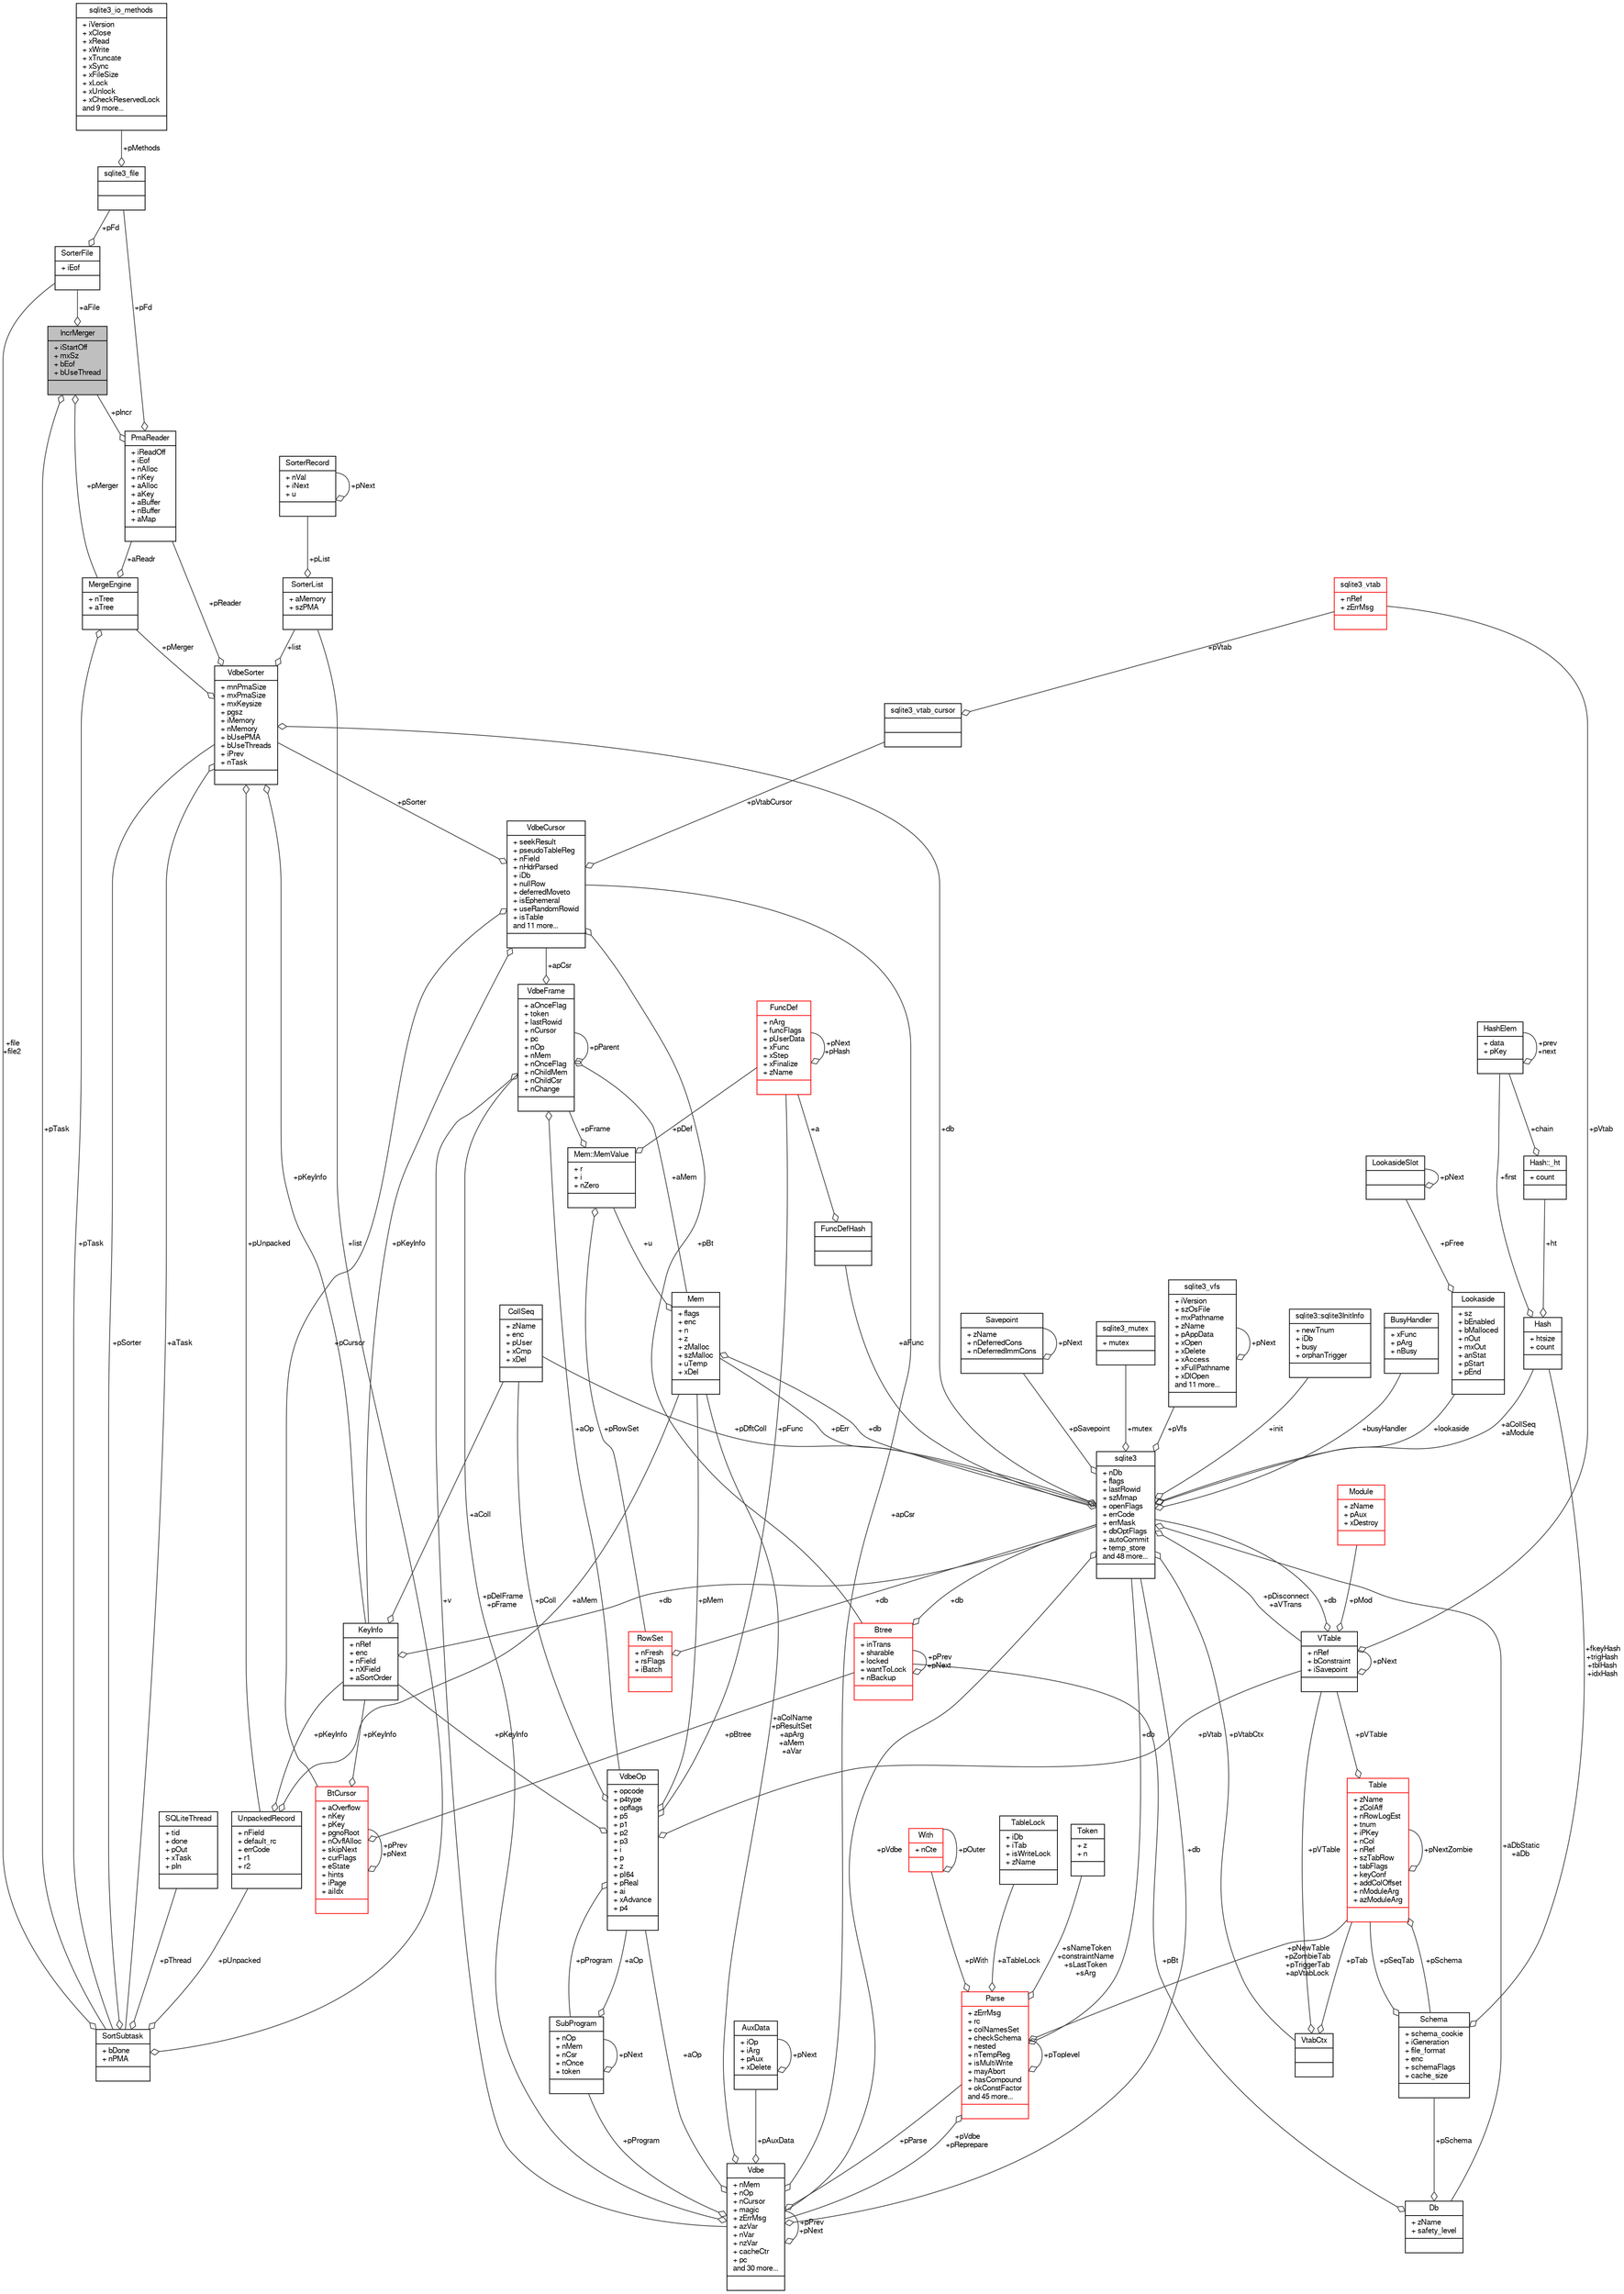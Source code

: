 digraph "IncrMerger"
{
  edge [fontname="FreeSans",fontsize="10",labelfontname="FreeSans",labelfontsize="10"];
  node [fontname="FreeSans",fontsize="10",shape=record];
  Node1 [label="{IncrMerger\n|+ iStartOff\l+ mxSz\l+ bEof\l+ bUseThread\l|}",height=0.2,width=0.4,color="black", fillcolor="grey75", style="filled", fontcolor="black"];
  Node2 -> Node1 [color="grey25",fontsize="10",style="solid",label=" +pMerger" ,arrowhead="odiamond",fontname="FreeSans"];
  Node2 [label="{MergeEngine\n|+ nTree\l+ aTree\l|}",height=0.2,width=0.4,color="black", fillcolor="white", style="filled",URL="$structMergeEngine.html"];
  Node3 -> Node2 [color="grey25",fontsize="10",style="solid",label=" +aReadr" ,arrowhead="odiamond",fontname="FreeSans"];
  Node3 [label="{PmaReader\n|+ iReadOff\l+ iEof\l+ nAlloc\l+ nKey\l+ aAlloc\l+ aKey\l+ aBuffer\l+ nBuffer\l+ aMap\l|}",height=0.2,width=0.4,color="black", fillcolor="white", style="filled",URL="$structPmaReader.html"];
  Node4 -> Node3 [color="grey25",fontsize="10",style="solid",label=" +pFd" ,arrowhead="odiamond",fontname="FreeSans"];
  Node4 [label="{sqlite3_file\n||}",height=0.2,width=0.4,color="black", fillcolor="white", style="filled",URL="$structsqlite3__file.html"];
  Node5 -> Node4 [color="grey25",fontsize="10",style="solid",label=" +pMethods" ,arrowhead="odiamond",fontname="FreeSans"];
  Node5 [label="{sqlite3_io_methods\n|+ iVersion\l+ xClose\l+ xRead\l+ xWrite\l+ xTruncate\l+ xSync\l+ xFileSize\l+ xLock\l+ xUnlock\l+ xCheckReservedLock\land 9 more...\l|}",height=0.2,width=0.4,color="black", fillcolor="white", style="filled",URL="$structsqlite3__io__methods.html"];
  Node1 -> Node3 [color="grey25",fontsize="10",style="solid",label=" +pIncr" ,arrowhead="odiamond",fontname="FreeSans"];
  Node6 -> Node2 [color="grey25",fontsize="10",style="solid",label=" +pTask" ,arrowhead="odiamond",fontname="FreeSans"];
  Node6 [label="{SortSubtask\n|+ bDone\l+ nPMA\l|}",height=0.2,width=0.4,color="black", fillcolor="white", style="filled",URL="$structSortSubtask.html"];
  Node7 -> Node6 [color="grey25",fontsize="10",style="solid",label=" +list" ,arrowhead="odiamond",fontname="FreeSans"];
  Node7 [label="{SorterList\n|+ aMemory\l+ szPMA\l|}",height=0.2,width=0.4,color="black", fillcolor="white", style="filled",URL="$structSorterList.html"];
  Node8 -> Node7 [color="grey25",fontsize="10",style="solid",label=" +pList" ,arrowhead="odiamond",fontname="FreeSans"];
  Node8 [label="{SorterRecord\n|+ nVal\l+ iNext\l+ u\l|}",height=0.2,width=0.4,color="black", fillcolor="white", style="filled",URL="$structSorterRecord.html"];
  Node8 -> Node8 [color="grey25",fontsize="10",style="solid",label=" +pNext" ,arrowhead="odiamond",fontname="FreeSans"];
  Node9 -> Node6 [color="grey25",fontsize="10",style="solid",label=" +pSorter" ,arrowhead="odiamond",fontname="FreeSans"];
  Node9 [label="{VdbeSorter\n|+ mnPmaSize\l+ mxPmaSize\l+ mxKeysize\l+ pgsz\l+ iMemory\l+ nMemory\l+ bUsePMA\l+ bUseThreads\l+ iPrev\l+ nTask\l|}",height=0.2,width=0.4,color="black", fillcolor="white", style="filled",URL="$structVdbeSorter.html"];
  Node7 -> Node9 [color="grey25",fontsize="10",style="solid",label=" +list" ,arrowhead="odiamond",fontname="FreeSans"];
  Node10 -> Node9 [color="grey25",fontsize="10",style="solid",label=" +db" ,arrowhead="odiamond",fontname="FreeSans"];
  Node10 [label="{sqlite3\n|+ nDb\l+ flags\l+ lastRowid\l+ szMmap\l+ openFlags\l+ errCode\l+ errMask\l+ dbOptFlags\l+ autoCommit\l+ temp_store\land 48 more...\l|}",height=0.2,width=0.4,color="black", fillcolor="white", style="filled",URL="$structsqlite3.html"];
  Node11 -> Node10 [color="grey25",fontsize="10",style="solid",label=" +pErr" ,arrowhead="odiamond",fontname="FreeSans"];
  Node11 [label="{Mem\n|+ flags\l+ enc\l+ n\l+ z\l+ zMalloc\l+ szMalloc\l+ uTemp\l+ xDel\l|}",height=0.2,width=0.4,color="black", fillcolor="white", style="filled",URL="$structMem.html"];
  Node12 -> Node11 [color="grey25",fontsize="10",style="solid",label=" +u" ,arrowhead="odiamond",fontname="FreeSans"];
  Node12 [label="{Mem::MemValue\n|+ r\l+ i\l+ nZero\l|}",height=0.2,width=0.4,color="black", fillcolor="white", style="filled",URL="$unionMem_1_1MemValue.html"];
  Node13 -> Node12 [color="grey25",fontsize="10",style="solid",label=" +pFrame" ,arrowhead="odiamond",fontname="FreeSans"];
  Node13 [label="{VdbeFrame\n|+ aOnceFlag\l+ token\l+ lastRowid\l+ nCursor\l+ pc\l+ nOp\l+ nMem\l+ nOnceFlag\l+ nChildMem\l+ nChildCsr\l+ nChange\l|}",height=0.2,width=0.4,color="black", fillcolor="white", style="filled",URL="$structVdbeFrame.html"];
  Node11 -> Node13 [color="grey25",fontsize="10",style="solid",label=" +aMem" ,arrowhead="odiamond",fontname="FreeSans"];
  Node14 -> Node13 [color="grey25",fontsize="10",style="solid",label=" +v" ,arrowhead="odiamond",fontname="FreeSans"];
  Node14 [label="{Vdbe\n|+ nMem\l+ nOp\l+ nCursor\l+ magic\l+ zErrMsg\l+ azVar\l+ nVar\l+ nzVar\l+ cacheCtr\l+ pc\land 30 more...\l|}",height=0.2,width=0.4,color="black", fillcolor="white", style="filled",URL="$structVdbe.html"];
  Node14 -> Node14 [color="grey25",fontsize="10",style="solid",label=" +pPrev\n+pNext" ,arrowhead="odiamond",fontname="FreeSans"];
  Node11 -> Node14 [color="grey25",fontsize="10",style="solid",label=" +aColName\n+pResultSet\n+apArg\n+aMem\n+aVar" ,arrowhead="odiamond",fontname="FreeSans"];
  Node10 -> Node14 [color="grey25",fontsize="10",style="solid",label=" +db" ,arrowhead="odiamond",fontname="FreeSans"];
  Node13 -> Node14 [color="grey25",fontsize="10",style="solid",label=" +pDelFrame\n+pFrame" ,arrowhead="odiamond",fontname="FreeSans"];
  Node15 -> Node14 [color="grey25",fontsize="10",style="solid",label=" +pAuxData" ,arrowhead="odiamond",fontname="FreeSans"];
  Node15 [label="{AuxData\n|+ iOp\l+ iArg\l+ pAux\l+ xDelete\l|}",height=0.2,width=0.4,color="black", fillcolor="white", style="filled",URL="$structAuxData.html"];
  Node15 -> Node15 [color="grey25",fontsize="10",style="solid",label=" +pNext" ,arrowhead="odiamond",fontname="FreeSans"];
  Node16 -> Node14 [color="grey25",fontsize="10",style="solid",label=" +pProgram" ,arrowhead="odiamond",fontname="FreeSans"];
  Node16 [label="{SubProgram\n|+ nOp\l+ nMem\l+ nCsr\l+ nOnce\l+ token\l|}",height=0.2,width=0.4,color="black", fillcolor="white", style="filled",URL="$structSubProgram.html"];
  Node16 -> Node16 [color="grey25",fontsize="10",style="solid",label=" +pNext" ,arrowhead="odiamond",fontname="FreeSans"];
  Node17 -> Node16 [color="grey25",fontsize="10",style="solid",label=" +aOp" ,arrowhead="odiamond",fontname="FreeSans"];
  Node17 [label="{VdbeOp\n|+ opcode\l+ p4type\l+ opflags\l+ p5\l+ p1\l+ p2\l+ p3\l+ i\l+ p\l+ z\l+ pI64\l+ pReal\l+ ai\l+ xAdvance\l+ p4\l|}",height=0.2,width=0.4,color="black", fillcolor="white", style="filled",URL="$structVdbeOp.html"];
  Node11 -> Node17 [color="grey25",fontsize="10",style="solid",label=" +pMem" ,arrowhead="odiamond",fontname="FreeSans"];
  Node18 -> Node17 [color="grey25",fontsize="10",style="solid",label=" +pColl" ,arrowhead="odiamond",fontname="FreeSans"];
  Node18 [label="{CollSeq\n|+ zName\l+ enc\l+ pUser\l+ xCmp\l+ xDel\l|}",height=0.2,width=0.4,color="black", fillcolor="white", style="filled",URL="$structCollSeq.html"];
  Node19 -> Node17 [color="grey25",fontsize="10",style="solid",label=" +pVtab" ,arrowhead="odiamond",fontname="FreeSans"];
  Node19 [label="{VTable\n|+ nRef\l+ bConstraint\l+ iSavepoint\l|}",height=0.2,width=0.4,color="black", fillcolor="white", style="filled",URL="$structVTable.html"];
  Node10 -> Node19 [color="grey25",fontsize="10",style="solid",label=" +db" ,arrowhead="odiamond",fontname="FreeSans"];
  Node19 -> Node19 [color="grey25",fontsize="10",style="solid",label=" +pNext" ,arrowhead="odiamond",fontname="FreeSans"];
  Node20 -> Node19 [color="grey25",fontsize="10",style="solid",label=" +pMod" ,arrowhead="odiamond",fontname="FreeSans"];
  Node20 [label="{Module\n|+ zName\l+ pAux\l+ xDestroy\l|}",height=0.2,width=0.4,color="red", fillcolor="white", style="filled",URL="$structModule.html"];
  Node22 -> Node19 [color="grey25",fontsize="10",style="solid",label=" +pVtab" ,arrowhead="odiamond",fontname="FreeSans"];
  Node22 [label="{sqlite3_vtab\n|+ nRef\l+ zErrMsg\l|}",height=0.2,width=0.4,color="red", fillcolor="white", style="filled",URL="$structsqlite3__vtab.html"];
  Node16 -> Node17 [color="grey25",fontsize="10",style="solid",label=" +pProgram" ,arrowhead="odiamond",fontname="FreeSans"];
  Node23 -> Node17 [color="grey25",fontsize="10",style="solid",label=" +pKeyInfo" ,arrowhead="odiamond",fontname="FreeSans"];
  Node23 [label="{KeyInfo\n|+ nRef\l+ enc\l+ nField\l+ nXField\l+ aSortOrder\l|}",height=0.2,width=0.4,color="black", fillcolor="white", style="filled",URL="$structKeyInfo.html"];
  Node10 -> Node23 [color="grey25",fontsize="10",style="solid",label=" +db" ,arrowhead="odiamond",fontname="FreeSans"];
  Node18 -> Node23 [color="grey25",fontsize="10",style="solid",label=" +aColl" ,arrowhead="odiamond",fontname="FreeSans"];
  Node24 -> Node17 [color="grey25",fontsize="10",style="solid",label=" +pFunc" ,arrowhead="odiamond",fontname="FreeSans"];
  Node24 [label="{FuncDef\n|+ nArg\l+ funcFlags\l+ pUserData\l+ xFunc\l+ xStep\l+ xFinalize\l+ zName\l|}",height=0.2,width=0.4,color="red", fillcolor="white", style="filled",URL="$structFuncDef.html"];
  Node24 -> Node24 [color="grey25",fontsize="10",style="solid",label=" +pNext\n+pHash" ,arrowhead="odiamond",fontname="FreeSans"];
  Node26 -> Node14 [color="grey25",fontsize="10",style="solid",label=" +apCsr" ,arrowhead="odiamond",fontname="FreeSans"];
  Node26 [label="{VdbeCursor\n|+ seekResult\l+ pseudoTableReg\l+ nField\l+ nHdrParsed\l+ iDb\l+ nullRow\l+ deferredMoveto\l+ isEphemeral\l+ useRandomRowid\l+ isTable\land 11 more...\l|}",height=0.2,width=0.4,color="black", fillcolor="white", style="filled",URL="$structVdbeCursor.html"];
  Node27 -> Node26 [color="grey25",fontsize="10",style="solid",label=" +pCursor" ,arrowhead="odiamond",fontname="FreeSans"];
  Node27 [label="{BtCursor\n|+ aOverflow\l+ nKey\l+ pKey\l+ pgnoRoot\l+ nOvflAlloc\l+ skipNext\l+ curFlags\l+ eState\l+ hints\l+ iPage\l+ aiIdx\l|}",height=0.2,width=0.4,color="red", fillcolor="white", style="filled",URL="$structBtCursor.html"];
  Node27 -> Node27 [color="grey25",fontsize="10",style="solid",label=" +pPrev\n+pNext" ,arrowhead="odiamond",fontname="FreeSans"];
  Node23 -> Node27 [color="grey25",fontsize="10",style="solid",label=" +pKeyInfo" ,arrowhead="odiamond",fontname="FreeSans"];
  Node33 -> Node27 [color="grey25",fontsize="10",style="solid",label=" +pBtree" ,arrowhead="odiamond",fontname="FreeSans"];
  Node33 [label="{Btree\n|+ inTrans\l+ sharable\l+ locked\l+ wantToLock\l+ nBackup\l|}",height=0.2,width=0.4,color="red", fillcolor="white", style="filled",URL="$structBtree.html"];
  Node10 -> Node33 [color="grey25",fontsize="10",style="solid",label=" +db" ,arrowhead="odiamond",fontname="FreeSans"];
  Node33 -> Node33 [color="grey25",fontsize="10",style="solid",label=" +pPrev\n+pNext" ,arrowhead="odiamond",fontname="FreeSans"];
  Node44 -> Node26 [color="grey25",fontsize="10",style="solid",label=" +pVtabCursor" ,arrowhead="odiamond",fontname="FreeSans"];
  Node44 [label="{sqlite3_vtab_cursor\n||}",height=0.2,width=0.4,color="black", fillcolor="white", style="filled",URL="$structsqlite3__vtab__cursor.html"];
  Node22 -> Node44 [color="grey25",fontsize="10",style="solid",label=" +pVtab" ,arrowhead="odiamond",fontname="FreeSans"];
  Node9 -> Node26 [color="grey25",fontsize="10",style="solid",label=" +pSorter" ,arrowhead="odiamond",fontname="FreeSans"];
  Node23 -> Node26 [color="grey25",fontsize="10",style="solid",label=" +pKeyInfo" ,arrowhead="odiamond",fontname="FreeSans"];
  Node33 -> Node26 [color="grey25",fontsize="10",style="solid",label=" +pBt" ,arrowhead="odiamond",fontname="FreeSans"];
  Node45 -> Node14 [color="grey25",fontsize="10",style="solid",label=" +pParse" ,arrowhead="odiamond",fontname="FreeSans"];
  Node45 [label="{Parse\n|+ zErrMsg\l+ rc\l+ colNamesSet\l+ checkSchema\l+ nested\l+ nTempReg\l+ isMultiWrite\l+ mayAbort\l+ hasCompound\l+ okConstFactor\land 45 more...\l|}",height=0.2,width=0.4,color="red", fillcolor="white", style="filled",URL="$structParse.html"];
  Node14 -> Node45 [color="grey25",fontsize="10",style="solid",label=" +pVdbe\n+pReprepare" ,arrowhead="odiamond",fontname="FreeSans"];
  Node10 -> Node45 [color="grey25",fontsize="10",style="solid",label=" +db" ,arrowhead="odiamond",fontname="FreeSans"];
  Node46 -> Node45 [color="grey25",fontsize="10",style="solid",label=" +aTableLock" ,arrowhead="odiamond",fontname="FreeSans"];
  Node46 [label="{TableLock\n|+ iDb\l+ iTab\l+ isWriteLock\l+ zName\l|}",height=0.2,width=0.4,color="black", fillcolor="white", style="filled",URL="$structTableLock.html"];
  Node47 -> Node45 [color="grey25",fontsize="10",style="solid",label=" +sNameToken\n+constraintName\n+sLastToken\n+sArg" ,arrowhead="odiamond",fontname="FreeSans"];
  Node47 [label="{Token\n|+ z\l+ n\l|}",height=0.2,width=0.4,color="black", fillcolor="white", style="filled",URL="$structToken.html"];
  Node48 -> Node45 [color="grey25",fontsize="10",style="solid",label=" +pWith" ,arrowhead="odiamond",fontname="FreeSans"];
  Node48 [label="{With\n|+ nCte\l|}",height=0.2,width=0.4,color="red", fillcolor="white", style="filled",URL="$structWith.html"];
  Node48 -> Node48 [color="grey25",fontsize="10",style="solid",label=" +pOuter" ,arrowhead="odiamond",fontname="FreeSans"];
  Node54 -> Node45 [color="grey25",fontsize="10",style="solid",label=" +pNewTable\n+pZombieTab\n+pTriggerTab\n+apVtabLock" ,arrowhead="odiamond",fontname="FreeSans"];
  Node54 [label="{Table\n|+ zName\l+ zColAff\l+ nRowLogEst\l+ tnum\l+ iPKey\l+ nCol\l+ nRef\l+ szTabRow\l+ tabFlags\l+ keyConf\l+ addColOffset\l+ nModuleArg\l+ azModuleArg\l|}",height=0.2,width=0.4,color="red", fillcolor="white", style="filled",URL="$structTable.html"];
  Node55 -> Node54 [color="grey25",fontsize="10",style="solid",label=" +pSchema" ,arrowhead="odiamond",fontname="FreeSans"];
  Node55 [label="{Schema\n|+ schema_cookie\l+ iGeneration\l+ file_format\l+ enc\l+ schemaFlags\l+ cache_size\l|}",height=0.2,width=0.4,color="black", fillcolor="white", style="filled",URL="$structSchema.html"];
  Node54 -> Node55 [color="grey25",fontsize="10",style="solid",label=" +pSeqTab" ,arrowhead="odiamond",fontname="FreeSans"];
  Node56 -> Node55 [color="grey25",fontsize="10",style="solid",label=" +fkeyHash\n+trigHash\n+tblHash\n+idxHash" ,arrowhead="odiamond",fontname="FreeSans"];
  Node56 [label="{Hash\n|+ htsize\l+ count\l|}",height=0.2,width=0.4,color="black", fillcolor="white", style="filled",URL="$structHash.html"];
  Node57 -> Node56 [color="grey25",fontsize="10",style="solid",label=" +ht" ,arrowhead="odiamond",fontname="FreeSans"];
  Node57 [label="{Hash::_ht\n|+ count\l|}",height=0.2,width=0.4,color="black", fillcolor="white", style="filled",URL="$structHash_1_1__ht.html"];
  Node58 -> Node57 [color="grey25",fontsize="10",style="solid",label=" +chain" ,arrowhead="odiamond",fontname="FreeSans"];
  Node58 [label="{HashElem\n|+ data\l+ pKey\l|}",height=0.2,width=0.4,color="black", fillcolor="white", style="filled",URL="$structHashElem.html"];
  Node58 -> Node58 [color="grey25",fontsize="10",style="solid",label=" +prev\n+next" ,arrowhead="odiamond",fontname="FreeSans"];
  Node58 -> Node56 [color="grey25",fontsize="10",style="solid",label=" +first" ,arrowhead="odiamond",fontname="FreeSans"];
  Node19 -> Node54 [color="grey25",fontsize="10",style="solid",label=" +pVTable" ,arrowhead="odiamond",fontname="FreeSans"];
  Node54 -> Node54 [color="grey25",fontsize="10",style="solid",label=" +pNextZombie" ,arrowhead="odiamond",fontname="FreeSans"];
  Node45 -> Node45 [color="grey25",fontsize="10",style="solid",label=" +pToplevel" ,arrowhead="odiamond",fontname="FreeSans"];
  Node17 -> Node14 [color="grey25",fontsize="10",style="solid",label=" +aOp" ,arrowhead="odiamond",fontname="FreeSans"];
  Node13 -> Node13 [color="grey25",fontsize="10",style="solid",label=" +pParent" ,arrowhead="odiamond",fontname="FreeSans"];
  Node26 -> Node13 [color="grey25",fontsize="10",style="solid",label=" +apCsr" ,arrowhead="odiamond",fontname="FreeSans"];
  Node17 -> Node13 [color="grey25",fontsize="10",style="solid",label=" +aOp" ,arrowhead="odiamond",fontname="FreeSans"];
  Node75 -> Node12 [color="grey25",fontsize="10",style="solid",label=" +pRowSet" ,arrowhead="odiamond",fontname="FreeSans"];
  Node75 [label="{RowSet\n|+ nFresh\l+ rsFlags\l+ iBatch\l|}",height=0.2,width=0.4,color="red", fillcolor="white", style="filled",URL="$structRowSet.html"];
  Node10 -> Node75 [color="grey25",fontsize="10",style="solid",label=" +db" ,arrowhead="odiamond",fontname="FreeSans"];
  Node24 -> Node12 [color="grey25",fontsize="10",style="solid",label=" +pDef" ,arrowhead="odiamond",fontname="FreeSans"];
  Node10 -> Node11 [color="grey25",fontsize="10",style="solid",label=" +db" ,arrowhead="odiamond",fontname="FreeSans"];
  Node14 -> Node10 [color="grey25",fontsize="10",style="solid",label=" +pVdbe" ,arrowhead="odiamond",fontname="FreeSans"];
  Node78 -> Node10 [color="grey25",fontsize="10",style="solid",label=" +pSavepoint" ,arrowhead="odiamond",fontname="FreeSans"];
  Node78 [label="{Savepoint\n|+ zName\l+ nDeferredCons\l+ nDeferredImmCons\l|}",height=0.2,width=0.4,color="black", fillcolor="white", style="filled",URL="$structSavepoint.html"];
  Node78 -> Node78 [color="grey25",fontsize="10",style="solid",label=" +pNext" ,arrowhead="odiamond",fontname="FreeSans"];
  Node79 -> Node10 [color="grey25",fontsize="10",style="solid",label=" +aFunc" ,arrowhead="odiamond",fontname="FreeSans"];
  Node79 [label="{FuncDefHash\n||}",height=0.2,width=0.4,color="black", fillcolor="white", style="filled",URL="$structFuncDefHash.html"];
  Node24 -> Node79 [color="grey25",fontsize="10",style="solid",label=" +a" ,arrowhead="odiamond",fontname="FreeSans"];
  Node80 -> Node10 [color="grey25",fontsize="10",style="solid",label=" +lookaside" ,arrowhead="odiamond",fontname="FreeSans"];
  Node80 [label="{Lookaside\n|+ sz\l+ bEnabled\l+ bMalloced\l+ nOut\l+ mxOut\l+ anStat\l+ pStart\l+ pEnd\l|}",height=0.2,width=0.4,color="black", fillcolor="white", style="filled",URL="$structLookaside.html"];
  Node81 -> Node80 [color="grey25",fontsize="10",style="solid",label=" +pFree" ,arrowhead="odiamond",fontname="FreeSans"];
  Node81 [label="{LookasideSlot\n||}",height=0.2,width=0.4,color="black", fillcolor="white", style="filled",URL="$structLookasideSlot.html"];
  Node81 -> Node81 [color="grey25",fontsize="10",style="solid",label=" +pNext" ,arrowhead="odiamond",fontname="FreeSans"];
  Node31 -> Node10 [color="grey25",fontsize="10",style="solid",label=" +mutex" ,arrowhead="odiamond",fontname="FreeSans"];
  Node31 [label="{sqlite3_mutex\n|+ mutex\l|}",height=0.2,width=0.4,color="black", fillcolor="white", style="filled",URL="$structsqlite3__mutex.html"];
  Node40 -> Node10 [color="grey25",fontsize="10",style="solid",label=" +pVfs" ,arrowhead="odiamond",fontname="FreeSans"];
  Node40 [label="{sqlite3_vfs\n|+ iVersion\l+ szOsFile\l+ mxPathname\l+ zName\l+ pAppData\l+ xOpen\l+ xDelete\l+ xAccess\l+ xFullPathname\l+ xDlOpen\land 11 more...\l|}",height=0.2,width=0.4,color="black", fillcolor="white", style="filled",URL="$structsqlite3__vfs.html"];
  Node40 -> Node40 [color="grey25",fontsize="10",style="solid",label=" +pNext" ,arrowhead="odiamond",fontname="FreeSans"];
  Node82 -> Node10 [color="grey25",fontsize="10",style="solid",label=" +init" ,arrowhead="odiamond",fontname="FreeSans"];
  Node82 [label="{sqlite3::sqlite3InitInfo\n|+ newTnum\l+ iDb\l+ busy\l+ orphanTrigger\l|}",height=0.2,width=0.4,color="black", fillcolor="white", style="filled",URL="$structsqlite3_1_1sqlite3InitInfo.html"];
  Node83 -> Node10 [color="grey25",fontsize="10",style="solid",label=" +busyHandler" ,arrowhead="odiamond",fontname="FreeSans"];
  Node83 [label="{BusyHandler\n|+ xFunc\l+ pArg\l+ nBusy\l|}",height=0.2,width=0.4,color="black", fillcolor="white", style="filled",URL="$structBusyHandler.html"];
  Node84 -> Node10 [color="grey25",fontsize="10",style="solid",label=" +pVtabCtx" ,arrowhead="odiamond",fontname="FreeSans"];
  Node84 [label="{VtabCtx\n||}",height=0.2,width=0.4,color="black", fillcolor="white", style="filled",URL="$structVtabCtx.html"];
  Node19 -> Node84 [color="grey25",fontsize="10",style="solid",label=" +pVTable" ,arrowhead="odiamond",fontname="FreeSans"];
  Node54 -> Node84 [color="grey25",fontsize="10",style="solid",label=" +pTab" ,arrowhead="odiamond",fontname="FreeSans"];
  Node18 -> Node10 [color="grey25",fontsize="10",style="solid",label=" +pDfltColl" ,arrowhead="odiamond",fontname="FreeSans"];
  Node19 -> Node10 [color="grey25",fontsize="10",style="solid",label=" +pDisconnect\n+aVTrans" ,arrowhead="odiamond",fontname="FreeSans"];
  Node85 -> Node10 [color="grey25",fontsize="10",style="solid",label=" +aDbStatic\n+aDb" ,arrowhead="odiamond",fontname="FreeSans"];
  Node85 [label="{Db\n|+ zName\l+ safety_level\l|}",height=0.2,width=0.4,color="black", fillcolor="white", style="filled",URL="$structDb.html"];
  Node55 -> Node85 [color="grey25",fontsize="10",style="solid",label=" +pSchema" ,arrowhead="odiamond",fontname="FreeSans"];
  Node33 -> Node85 [color="grey25",fontsize="10",style="solid",label=" +pBt" ,arrowhead="odiamond",fontname="FreeSans"];
  Node56 -> Node10 [color="grey25",fontsize="10",style="solid",label=" +aCollSeq\n+aModule" ,arrowhead="odiamond",fontname="FreeSans"];
  Node2 -> Node9 [color="grey25",fontsize="10",style="solid",label=" +pMerger" ,arrowhead="odiamond",fontname="FreeSans"];
  Node3 -> Node9 [color="grey25",fontsize="10",style="solid",label=" +pReader" ,arrowhead="odiamond",fontname="FreeSans"];
  Node23 -> Node9 [color="grey25",fontsize="10",style="solid",label=" +pKeyInfo" ,arrowhead="odiamond",fontname="FreeSans"];
  Node86 -> Node9 [color="grey25",fontsize="10",style="solid",label=" +pUnpacked" ,arrowhead="odiamond",fontname="FreeSans"];
  Node86 [label="{UnpackedRecord\n|+ nField\l+ default_rc\l+ errCode\l+ r1\l+ r2\l|}",height=0.2,width=0.4,color="black", fillcolor="white", style="filled",URL="$structUnpackedRecord.html"];
  Node11 -> Node86 [color="grey25",fontsize="10",style="solid",label=" +aMem" ,arrowhead="odiamond",fontname="FreeSans"];
  Node23 -> Node86 [color="grey25",fontsize="10",style="solid",label=" +pKeyInfo" ,arrowhead="odiamond",fontname="FreeSans"];
  Node6 -> Node9 [color="grey25",fontsize="10",style="solid",label=" +aTask" ,arrowhead="odiamond",fontname="FreeSans"];
  Node87 -> Node6 [color="grey25",fontsize="10",style="solid",label=" +pThread" ,arrowhead="odiamond",fontname="FreeSans"];
  Node87 [label="{SQLiteThread\n|+ tid\l+ done\l+ pOut\l+ xTask\l+ pIn\l|}",height=0.2,width=0.4,color="black", fillcolor="white", style="filled",URL="$structSQLiteThread.html"];
  Node86 -> Node6 [color="grey25",fontsize="10",style="solid",label=" +pUnpacked" ,arrowhead="odiamond",fontname="FreeSans"];
  Node88 -> Node6 [color="grey25",fontsize="10",style="solid",label=" +file\n+file2" ,arrowhead="odiamond",fontname="FreeSans"];
  Node88 [label="{SorterFile\n|+ iEof\l|}",height=0.2,width=0.4,color="black", fillcolor="white", style="filled",URL="$structSorterFile.html"];
  Node4 -> Node88 [color="grey25",fontsize="10",style="solid",label=" +pFd" ,arrowhead="odiamond",fontname="FreeSans"];
  Node88 -> Node1 [color="grey25",fontsize="10",style="solid",label=" +aFile" ,arrowhead="odiamond",fontname="FreeSans"];
  Node6 -> Node1 [color="grey25",fontsize="10",style="solid",label=" +pTask" ,arrowhead="odiamond",fontname="FreeSans"];
}
